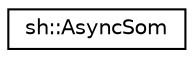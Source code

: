 digraph "Graphical Class Hierarchy"
{
 // LATEX_PDF_SIZE
  edge [fontname="Helvetica",fontsize="10",labelfontname="Helvetica",labelfontsize="10"];
  node [fontname="Helvetica",fontsize="10",shape=record];
  rankdir="LR";
  Node0 [label="sh::AsyncSom",height=0.2,width=0.4,color="black", fillcolor="white", style="filled",URL="$classsh_1_1_async_som.html",tooltip=" "];
}
